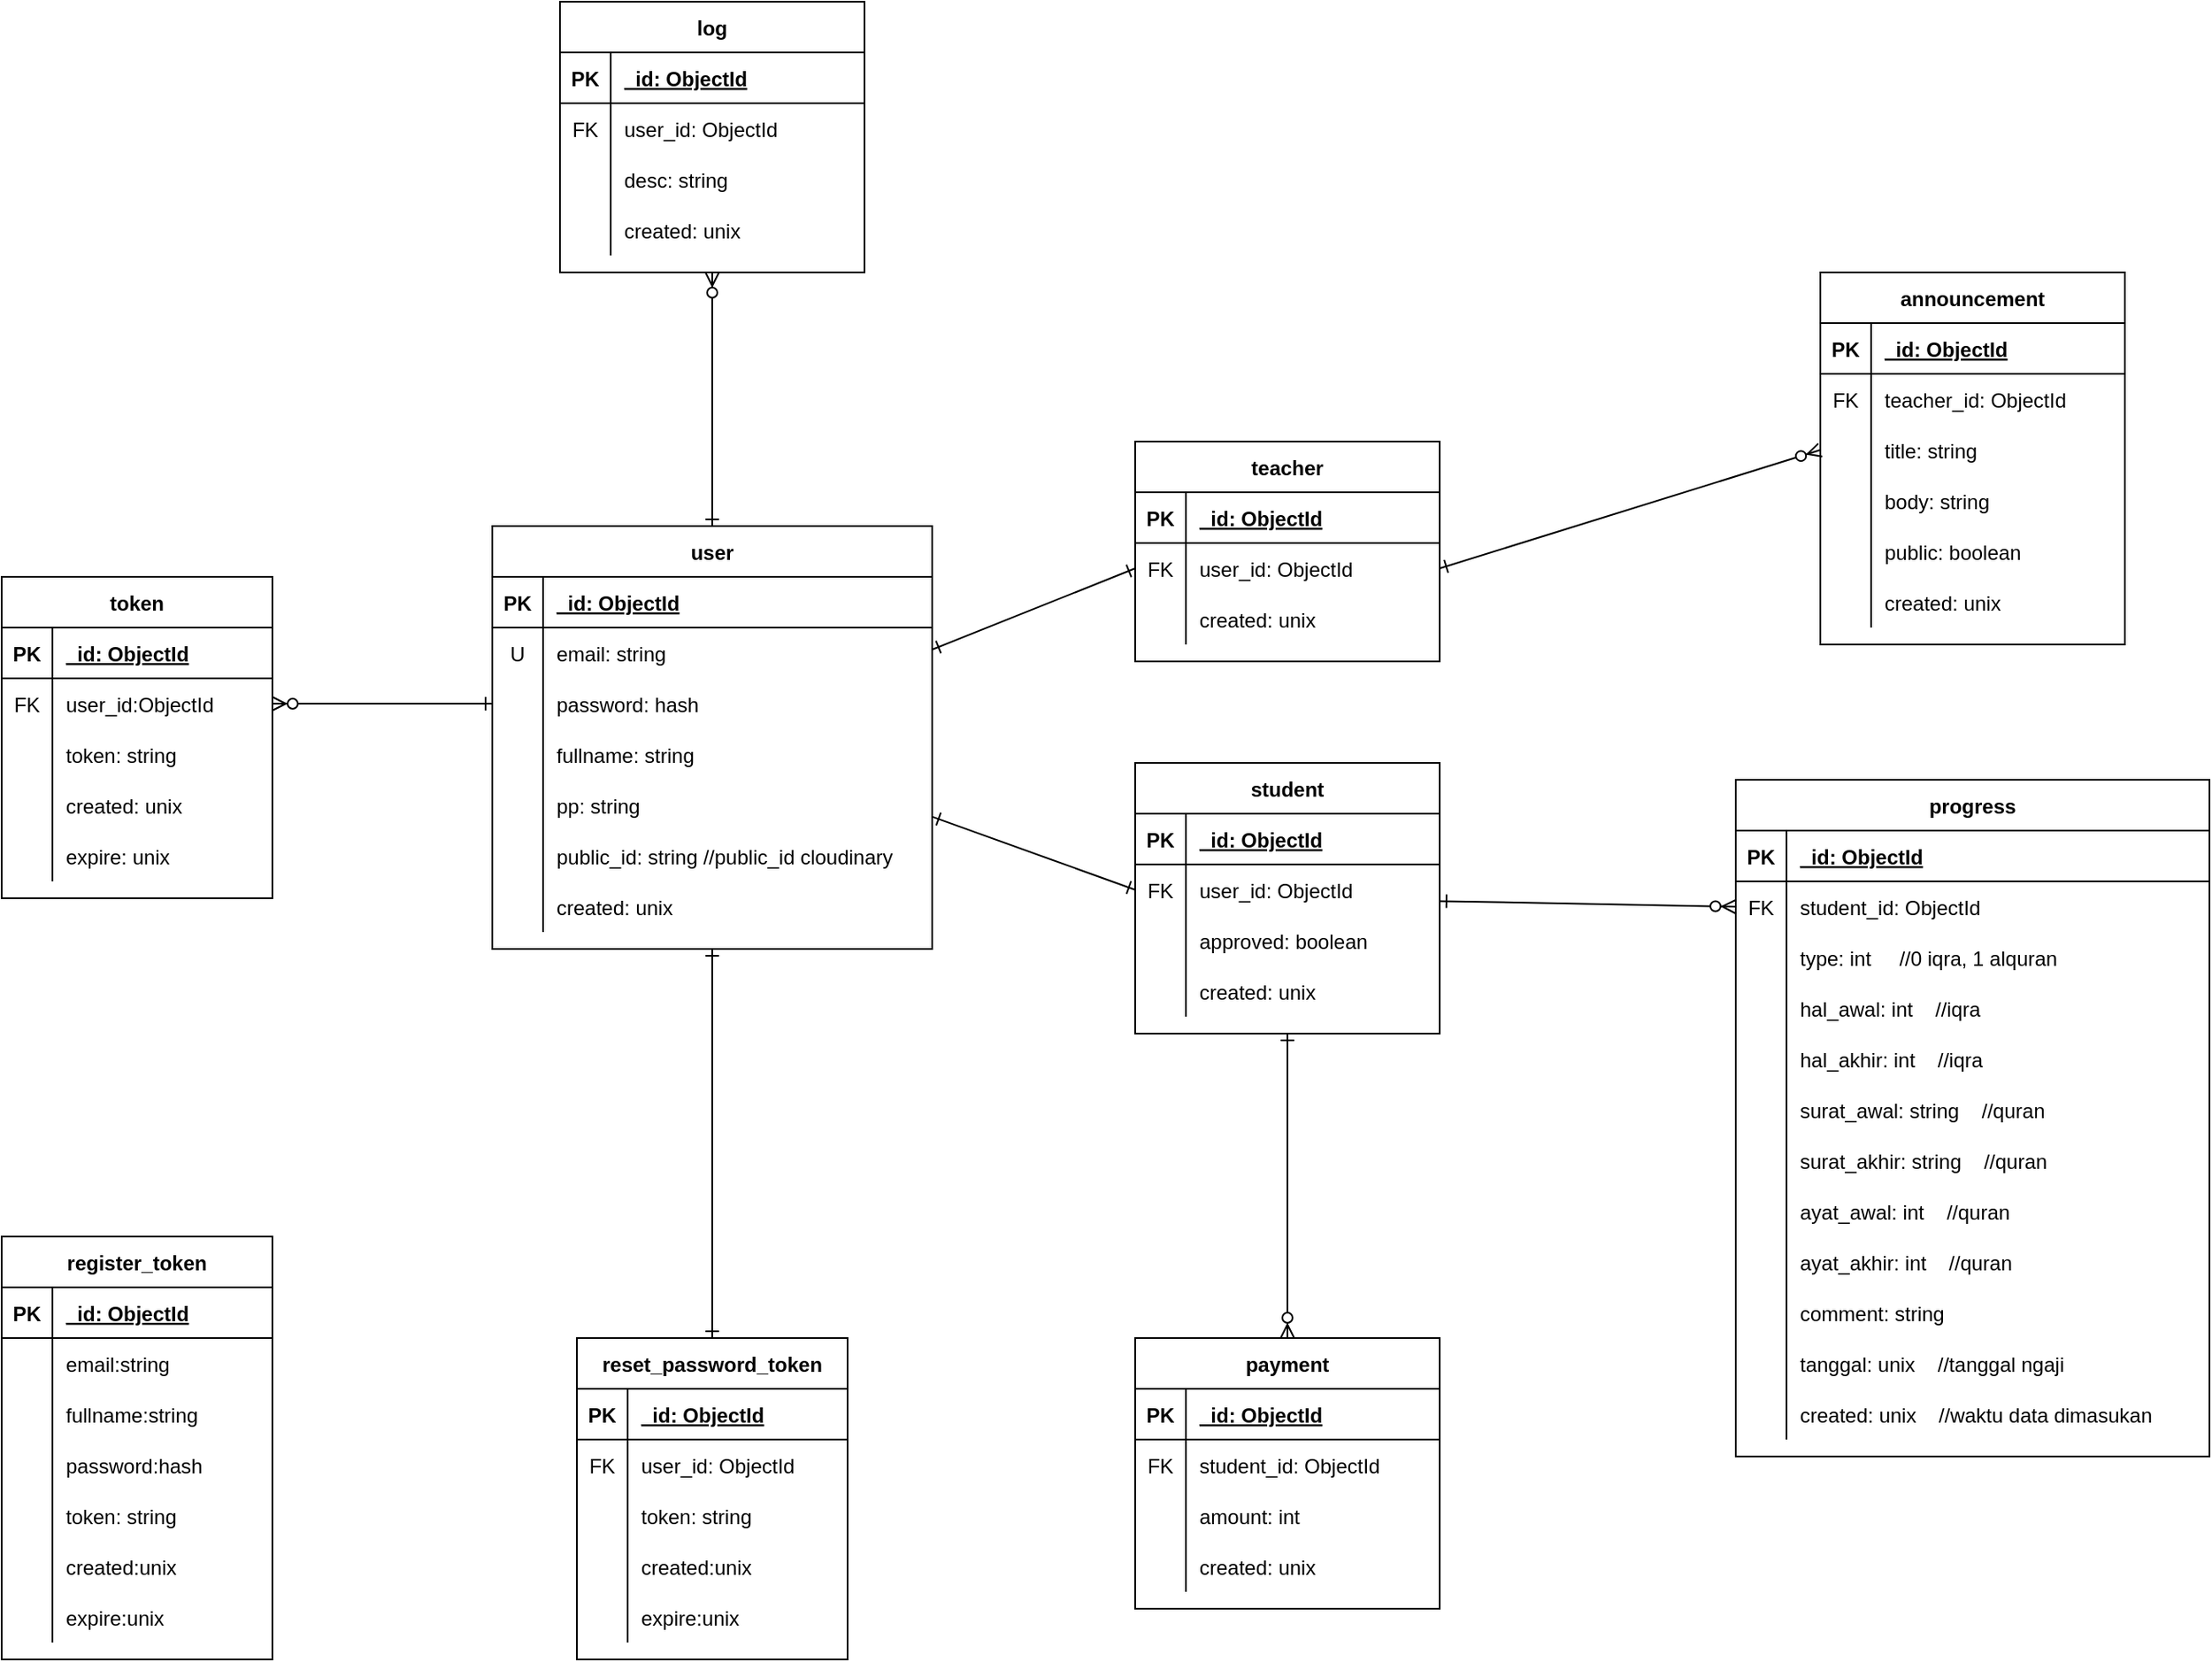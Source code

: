 <mxfile version="13.10.2" type="device"><diagram id="DV24gsyPPOaCLIw5aVf-" name="Page-1"><mxGraphModel dx="1864" dy="1642" grid="1" gridSize="10" guides="1" tooltips="1" connect="1" arrows="1" fold="1" page="1" pageScale="1" pageWidth="850" pageHeight="1100" math="0" shadow="0"><root><mxCell id="0"/><mxCell id="1" parent="0"/><mxCell id="O40sSl9qbwAh7Abz9LdF-49" style="rounded=0;orthogonalLoop=1;jettySize=auto;html=1;entryX=0;entryY=0.5;entryDx=0;entryDy=0;startArrow=ERone;startFill=0;endArrow=ERone;endFill=0;" parent="1" source="O40sSl9qbwAh7Abz9LdF-1" target="O40sSl9qbwAh7Abz9LdF-24" edge="1"><mxGeometry relative="1" as="geometry"/></mxCell><mxCell id="O40sSl9qbwAh7Abz9LdF-50" style="rounded=0;orthogonalLoop=1;jettySize=auto;html=1;startArrow=ERone;startFill=0;endArrow=ERone;endFill=0;entryX=0;entryY=0.5;entryDx=0;entryDy=0;" parent="1" source="O40sSl9qbwAh7Abz9LdF-1" target="O40sSl9qbwAh7Abz9LdF-43" edge="1"><mxGeometry relative="1" as="geometry"/></mxCell><mxCell id="GJKSrqDAErIwjUt9ilEt-20" style="edgeStyle=orthogonalEdgeStyle;rounded=0;orthogonalLoop=1;jettySize=auto;html=1;entryX=0.5;entryY=1;entryDx=0;entryDy=0;startArrow=ERone;startFill=0;endArrow=ERzeroToMany;endFill=1;" edge="1" parent="1" source="O40sSl9qbwAh7Abz9LdF-1" target="GJKSrqDAErIwjUt9ilEt-1"><mxGeometry relative="1" as="geometry"/></mxCell><mxCell id="GJKSrqDAErIwjUt9ilEt-57" style="edgeStyle=orthogonalEdgeStyle;rounded=0;orthogonalLoop=1;jettySize=auto;html=1;entryX=1;entryY=0.5;entryDx=0;entryDy=0;startArrow=ERone;startFill=0;endArrow=ERzeroToMany;endFill=1;exitX=0;exitY=0.5;exitDx=0;exitDy=0;" edge="1" parent="1" source="O40sSl9qbwAh7Abz9LdF-8" target="GJKSrqDAErIwjUt9ilEt-25"><mxGeometry relative="1" as="geometry"/></mxCell><mxCell id="GJKSrqDAErIwjUt9ilEt-86" style="edgeStyle=orthogonalEdgeStyle;rounded=0;orthogonalLoop=1;jettySize=auto;html=1;entryX=0.5;entryY=0;entryDx=0;entryDy=0;startArrow=ERone;startFill=0;endArrow=ERone;endFill=0;" edge="1" parent="1" source="O40sSl9qbwAh7Abz9LdF-1" target="GJKSrqDAErIwjUt9ilEt-67"><mxGeometry relative="1" as="geometry"/></mxCell><mxCell id="O40sSl9qbwAh7Abz9LdF-1" value="user" style="shape=table;startSize=30;container=1;collapsible=1;childLayout=tableLayout;fixedRows=1;rowLines=0;fontStyle=1;align=center;resizeLast=1;" parent="1" vertex="1"><mxGeometry x="260" y="200" width="260" height="250" as="geometry"/></mxCell><mxCell id="O40sSl9qbwAh7Abz9LdF-2" value="" style="shape=partialRectangle;collapsible=0;dropTarget=0;pointerEvents=0;fillColor=none;top=0;left=0;bottom=1;right=0;points=[[0,0.5],[1,0.5]];portConstraint=eastwest;" parent="O40sSl9qbwAh7Abz9LdF-1" vertex="1"><mxGeometry y="30" width="260" height="30" as="geometry"/></mxCell><mxCell id="O40sSl9qbwAh7Abz9LdF-3" value="PK" style="shape=partialRectangle;connectable=0;fillColor=none;top=0;left=0;bottom=0;right=0;fontStyle=1;overflow=hidden;" parent="O40sSl9qbwAh7Abz9LdF-2" vertex="1"><mxGeometry width="30" height="30" as="geometry"/></mxCell><mxCell id="O40sSl9qbwAh7Abz9LdF-4" value="_id: ObjectId" style="shape=partialRectangle;connectable=0;fillColor=none;top=0;left=0;bottom=0;right=0;align=left;spacingLeft=6;fontStyle=5;overflow=hidden;" parent="O40sSl9qbwAh7Abz9LdF-2" vertex="1"><mxGeometry x="30" width="230" height="30" as="geometry"/></mxCell><mxCell id="O40sSl9qbwAh7Abz9LdF-5" value="" style="shape=partialRectangle;collapsible=0;dropTarget=0;pointerEvents=0;fillColor=none;top=0;left=0;bottom=0;right=0;points=[[0,0.5],[1,0.5]];portConstraint=eastwest;" parent="O40sSl9qbwAh7Abz9LdF-1" vertex="1"><mxGeometry y="60" width="260" height="30" as="geometry"/></mxCell><mxCell id="O40sSl9qbwAh7Abz9LdF-6" value="U" style="shape=partialRectangle;connectable=0;fillColor=none;top=0;left=0;bottom=0;right=0;editable=1;overflow=hidden;" parent="O40sSl9qbwAh7Abz9LdF-5" vertex="1"><mxGeometry width="30" height="30" as="geometry"/></mxCell><mxCell id="O40sSl9qbwAh7Abz9LdF-7" value="email: string" style="shape=partialRectangle;connectable=0;fillColor=none;top=0;left=0;bottom=0;right=0;align=left;spacingLeft=6;overflow=hidden;" parent="O40sSl9qbwAh7Abz9LdF-5" vertex="1"><mxGeometry x="30" width="230" height="30" as="geometry"/></mxCell><mxCell id="O40sSl9qbwAh7Abz9LdF-8" value="" style="shape=partialRectangle;collapsible=0;dropTarget=0;pointerEvents=0;fillColor=none;top=0;left=0;bottom=0;right=0;points=[[0,0.5],[1,0.5]];portConstraint=eastwest;" parent="O40sSl9qbwAh7Abz9LdF-1" vertex="1"><mxGeometry y="90" width="260" height="30" as="geometry"/></mxCell><mxCell id="O40sSl9qbwAh7Abz9LdF-9" value="" style="shape=partialRectangle;connectable=0;fillColor=none;top=0;left=0;bottom=0;right=0;editable=1;overflow=hidden;" parent="O40sSl9qbwAh7Abz9LdF-8" vertex="1"><mxGeometry width="30" height="30" as="geometry"/></mxCell><mxCell id="O40sSl9qbwAh7Abz9LdF-10" value="password: hash" style="shape=partialRectangle;connectable=0;fillColor=none;top=0;left=0;bottom=0;right=0;align=left;spacingLeft=6;overflow=hidden;" parent="O40sSl9qbwAh7Abz9LdF-8" vertex="1"><mxGeometry x="30" width="230" height="30" as="geometry"/></mxCell><mxCell id="O40sSl9qbwAh7Abz9LdF-11" value="" style="shape=partialRectangle;collapsible=0;dropTarget=0;pointerEvents=0;fillColor=none;top=0;left=0;bottom=0;right=0;points=[[0,0.5],[1,0.5]];portConstraint=eastwest;" parent="O40sSl9qbwAh7Abz9LdF-1" vertex="1"><mxGeometry y="120" width="260" height="30" as="geometry"/></mxCell><mxCell id="O40sSl9qbwAh7Abz9LdF-12" value="" style="shape=partialRectangle;connectable=0;fillColor=none;top=0;left=0;bottom=0;right=0;editable=1;overflow=hidden;" parent="O40sSl9qbwAh7Abz9LdF-11" vertex="1"><mxGeometry width="30" height="30" as="geometry"/></mxCell><mxCell id="O40sSl9qbwAh7Abz9LdF-13" value="fullname: string" style="shape=partialRectangle;connectable=0;fillColor=none;top=0;left=0;bottom=0;right=0;align=left;spacingLeft=6;overflow=hidden;" parent="O40sSl9qbwAh7Abz9LdF-11" vertex="1"><mxGeometry x="30" width="230" height="30" as="geometry"/></mxCell><mxCell id="O40sSl9qbwAh7Abz9LdF-14" value="" style="shape=partialRectangle;collapsible=0;dropTarget=0;pointerEvents=0;fillColor=none;top=0;left=0;bottom=0;right=0;points=[[0,0.5],[1,0.5]];portConstraint=eastwest;" parent="O40sSl9qbwAh7Abz9LdF-1" vertex="1"><mxGeometry y="150" width="260" height="30" as="geometry"/></mxCell><mxCell id="O40sSl9qbwAh7Abz9LdF-15" value="" style="shape=partialRectangle;connectable=0;fillColor=none;top=0;left=0;bottom=0;right=0;editable=1;overflow=hidden;" parent="O40sSl9qbwAh7Abz9LdF-14" vertex="1"><mxGeometry width="30" height="30" as="geometry"/></mxCell><mxCell id="O40sSl9qbwAh7Abz9LdF-16" value="pp: string" style="shape=partialRectangle;connectable=0;fillColor=none;top=0;left=0;bottom=0;right=0;align=left;spacingLeft=6;overflow=hidden;" parent="O40sSl9qbwAh7Abz9LdF-14" vertex="1"><mxGeometry x="30" width="230" height="30" as="geometry"/></mxCell><mxCell id="O40sSl9qbwAh7Abz9LdF-36" value="" style="shape=partialRectangle;collapsible=0;dropTarget=0;pointerEvents=0;fillColor=none;top=0;left=0;bottom=0;right=0;points=[[0,0.5],[1,0.5]];portConstraint=eastwest;" parent="O40sSl9qbwAh7Abz9LdF-1" vertex="1"><mxGeometry y="180" width="260" height="30" as="geometry"/></mxCell><mxCell id="O40sSl9qbwAh7Abz9LdF-37" value="" style="shape=partialRectangle;connectable=0;fillColor=none;top=0;left=0;bottom=0;right=0;editable=1;overflow=hidden;" parent="O40sSl9qbwAh7Abz9LdF-36" vertex="1"><mxGeometry width="30" height="30" as="geometry"/></mxCell><mxCell id="O40sSl9qbwAh7Abz9LdF-38" value="public_id: string //public_id cloudinary" style="shape=partialRectangle;connectable=0;fillColor=none;top=0;left=0;bottom=0;right=0;align=left;spacingLeft=6;overflow=hidden;" parent="O40sSl9qbwAh7Abz9LdF-36" vertex="1"><mxGeometry x="30" width="230" height="30" as="geometry"/></mxCell><mxCell id="_hJxSpxic40uHTcfQp2I-1" value="" style="shape=partialRectangle;collapsible=0;dropTarget=0;pointerEvents=0;fillColor=none;top=0;left=0;bottom=0;right=0;points=[[0,0.5],[1,0.5]];portConstraint=eastwest;" parent="O40sSl9qbwAh7Abz9LdF-1" vertex="1"><mxGeometry y="210" width="260" height="30" as="geometry"/></mxCell><mxCell id="_hJxSpxic40uHTcfQp2I-2" value="" style="shape=partialRectangle;connectable=0;fillColor=none;top=0;left=0;bottom=0;right=0;editable=1;overflow=hidden;" parent="_hJxSpxic40uHTcfQp2I-1" vertex="1"><mxGeometry width="30" height="30" as="geometry"/></mxCell><mxCell id="_hJxSpxic40uHTcfQp2I-3" value="created: unix" style="shape=partialRectangle;connectable=0;fillColor=none;top=0;left=0;bottom=0;right=0;align=left;spacingLeft=6;overflow=hidden;" parent="_hJxSpxic40uHTcfQp2I-1" vertex="1"><mxGeometry x="30" width="230" height="30" as="geometry"/></mxCell><mxCell id="O40sSl9qbwAh7Abz9LdF-70" style="rounded=0;orthogonalLoop=1;jettySize=auto;html=1;entryX=0;entryY=0.5;entryDx=0;entryDy=0;startArrow=ERone;startFill=0;endArrow=ERzeroToMany;endFill=1;exitX=1;exitY=0.5;exitDx=0;exitDy=0;" parent="1" source="O40sSl9qbwAh7Abz9LdF-24" target="O40sSl9qbwAh7Abz9LdF-58" edge="1"><mxGeometry relative="1" as="geometry"/></mxCell><mxCell id="O40sSl9qbwAh7Abz9LdF-20" value="teacher" style="shape=table;startSize=30;container=1;collapsible=1;childLayout=tableLayout;fixedRows=1;rowLines=0;fontStyle=1;align=center;resizeLast=1;" parent="1" vertex="1"><mxGeometry x="640" y="150" width="180" height="130" as="geometry"/></mxCell><mxCell id="O40sSl9qbwAh7Abz9LdF-21" value="" style="shape=partialRectangle;collapsible=0;dropTarget=0;pointerEvents=0;fillColor=none;top=0;left=0;bottom=1;right=0;points=[[0,0.5],[1,0.5]];portConstraint=eastwest;" parent="O40sSl9qbwAh7Abz9LdF-20" vertex="1"><mxGeometry y="30" width="180" height="30" as="geometry"/></mxCell><mxCell id="O40sSl9qbwAh7Abz9LdF-22" value="PK" style="shape=partialRectangle;connectable=0;fillColor=none;top=0;left=0;bottom=0;right=0;fontStyle=1;overflow=hidden;" parent="O40sSl9qbwAh7Abz9LdF-21" vertex="1"><mxGeometry width="30" height="30" as="geometry"/></mxCell><mxCell id="O40sSl9qbwAh7Abz9LdF-23" value="_id: ObjectId" style="shape=partialRectangle;connectable=0;fillColor=none;top=0;left=0;bottom=0;right=0;align=left;spacingLeft=6;fontStyle=5;overflow=hidden;" parent="O40sSl9qbwAh7Abz9LdF-21" vertex="1"><mxGeometry x="30" width="150" height="30" as="geometry"/></mxCell><mxCell id="O40sSl9qbwAh7Abz9LdF-24" value="" style="shape=partialRectangle;collapsible=0;dropTarget=0;pointerEvents=0;fillColor=none;top=0;left=0;bottom=0;right=0;points=[[0,0.5],[1,0.5]];portConstraint=eastwest;" parent="O40sSl9qbwAh7Abz9LdF-20" vertex="1"><mxGeometry y="60" width="180" height="30" as="geometry"/></mxCell><mxCell id="O40sSl9qbwAh7Abz9LdF-25" value="FK" style="shape=partialRectangle;connectable=0;fillColor=none;top=0;left=0;bottom=0;right=0;editable=1;overflow=hidden;" parent="O40sSl9qbwAh7Abz9LdF-24" vertex="1"><mxGeometry width="30" height="30" as="geometry"/></mxCell><mxCell id="O40sSl9qbwAh7Abz9LdF-26" value="user_id: ObjectId" style="shape=partialRectangle;connectable=0;fillColor=none;top=0;left=0;bottom=0;right=0;align=left;spacingLeft=6;overflow=hidden;" parent="O40sSl9qbwAh7Abz9LdF-24" vertex="1"><mxGeometry x="30" width="150" height="30" as="geometry"/></mxCell><mxCell id="O40sSl9qbwAh7Abz9LdF-33" value="" style="shape=partialRectangle;collapsible=0;dropTarget=0;pointerEvents=0;fillColor=none;top=0;left=0;bottom=0;right=0;points=[[0,0.5],[1,0.5]];portConstraint=eastwest;" parent="O40sSl9qbwAh7Abz9LdF-20" vertex="1"><mxGeometry y="90" width="180" height="30" as="geometry"/></mxCell><mxCell id="O40sSl9qbwAh7Abz9LdF-34" value="" style="shape=partialRectangle;connectable=0;fillColor=none;top=0;left=0;bottom=0;right=0;editable=1;overflow=hidden;" parent="O40sSl9qbwAh7Abz9LdF-33" vertex="1"><mxGeometry width="30" height="30" as="geometry"/></mxCell><mxCell id="O40sSl9qbwAh7Abz9LdF-35" value="created: unix" style="shape=partialRectangle;connectable=0;fillColor=none;top=0;left=0;bottom=0;right=0;align=left;spacingLeft=6;overflow=hidden;" parent="O40sSl9qbwAh7Abz9LdF-33" vertex="1"><mxGeometry x="30" width="150" height="30" as="geometry"/></mxCell><mxCell id="O40sSl9qbwAh7Abz9LdF-158" style="rounded=0;orthogonalLoop=1;jettySize=auto;html=1;entryX=0;entryY=0.5;entryDx=0;entryDy=0;startArrow=ERone;startFill=0;endArrow=ERzeroToMany;endFill=1;" parent="1" source="O40sSl9qbwAh7Abz9LdF-39" target="O40sSl9qbwAh7Abz9LdF-143" edge="1"><mxGeometry relative="1" as="geometry"/></mxCell><mxCell id="O40sSl9qbwAh7Abz9LdF-39" value="student" style="shape=table;startSize=30;container=1;collapsible=1;childLayout=tableLayout;fixedRows=1;rowLines=0;fontStyle=1;align=center;resizeLast=1;" parent="1" vertex="1"><mxGeometry x="640" y="340" width="180" height="160" as="geometry"/></mxCell><mxCell id="O40sSl9qbwAh7Abz9LdF-40" value="" style="shape=partialRectangle;collapsible=0;dropTarget=0;pointerEvents=0;fillColor=none;top=0;left=0;bottom=1;right=0;points=[[0,0.5],[1,0.5]];portConstraint=eastwest;" parent="O40sSl9qbwAh7Abz9LdF-39" vertex="1"><mxGeometry y="30" width="180" height="30" as="geometry"/></mxCell><mxCell id="O40sSl9qbwAh7Abz9LdF-41" value="PK" style="shape=partialRectangle;connectable=0;fillColor=none;top=0;left=0;bottom=0;right=0;fontStyle=1;overflow=hidden;" parent="O40sSl9qbwAh7Abz9LdF-40" vertex="1"><mxGeometry width="30" height="30" as="geometry"/></mxCell><mxCell id="O40sSl9qbwAh7Abz9LdF-42" value="_id: ObjectId" style="shape=partialRectangle;connectable=0;fillColor=none;top=0;left=0;bottom=0;right=0;align=left;spacingLeft=6;fontStyle=5;overflow=hidden;" parent="O40sSl9qbwAh7Abz9LdF-40" vertex="1"><mxGeometry x="30" width="150" height="30" as="geometry"/></mxCell><mxCell id="O40sSl9qbwAh7Abz9LdF-43" value="" style="shape=partialRectangle;collapsible=0;dropTarget=0;pointerEvents=0;fillColor=none;top=0;left=0;bottom=0;right=0;points=[[0,0.5],[1,0.5]];portConstraint=eastwest;" parent="O40sSl9qbwAh7Abz9LdF-39" vertex="1"><mxGeometry y="60" width="180" height="30" as="geometry"/></mxCell><mxCell id="O40sSl9qbwAh7Abz9LdF-44" value="FK" style="shape=partialRectangle;connectable=0;fillColor=none;top=0;left=0;bottom=0;right=0;editable=1;overflow=hidden;" parent="O40sSl9qbwAh7Abz9LdF-43" vertex="1"><mxGeometry width="30" height="30" as="geometry"/></mxCell><mxCell id="O40sSl9qbwAh7Abz9LdF-45" value="user_id: ObjectId" style="shape=partialRectangle;connectable=0;fillColor=none;top=0;left=0;bottom=0;right=0;align=left;spacingLeft=6;overflow=hidden;" parent="O40sSl9qbwAh7Abz9LdF-43" vertex="1"><mxGeometry x="30" width="150" height="30" as="geometry"/></mxCell><mxCell id="O40sSl9qbwAh7Abz9LdF-46" value="" style="shape=partialRectangle;collapsible=0;dropTarget=0;pointerEvents=0;fillColor=none;top=0;left=0;bottom=0;right=0;points=[[0,0.5],[1,0.5]];portConstraint=eastwest;" parent="O40sSl9qbwAh7Abz9LdF-39" vertex="1"><mxGeometry y="90" width="180" height="30" as="geometry"/></mxCell><mxCell id="O40sSl9qbwAh7Abz9LdF-47" value="" style="shape=partialRectangle;connectable=0;fillColor=none;top=0;left=0;bottom=0;right=0;editable=1;overflow=hidden;" parent="O40sSl9qbwAh7Abz9LdF-46" vertex="1"><mxGeometry width="30" height="30" as="geometry"/></mxCell><mxCell id="O40sSl9qbwAh7Abz9LdF-48" value="approved: boolean" style="shape=partialRectangle;connectable=0;fillColor=none;top=0;left=0;bottom=0;right=0;align=left;spacingLeft=6;overflow=hidden;" parent="O40sSl9qbwAh7Abz9LdF-46" vertex="1"><mxGeometry x="30" width="150" height="30" as="geometry"/></mxCell><mxCell id="O40sSl9qbwAh7Abz9LdF-87" value="" style="shape=partialRectangle;collapsible=0;dropTarget=0;pointerEvents=0;fillColor=none;top=0;left=0;bottom=0;right=0;points=[[0,0.5],[1,0.5]];portConstraint=eastwest;" parent="O40sSl9qbwAh7Abz9LdF-39" vertex="1"><mxGeometry y="120" width="180" height="30" as="geometry"/></mxCell><mxCell id="O40sSl9qbwAh7Abz9LdF-88" value="" style="shape=partialRectangle;connectable=0;fillColor=none;top=0;left=0;bottom=0;right=0;editable=1;overflow=hidden;" parent="O40sSl9qbwAh7Abz9LdF-87" vertex="1"><mxGeometry width="30" height="30" as="geometry"/></mxCell><mxCell id="O40sSl9qbwAh7Abz9LdF-89" value="created: unix" style="shape=partialRectangle;connectable=0;fillColor=none;top=0;left=0;bottom=0;right=0;align=left;spacingLeft=6;overflow=hidden;" parent="O40sSl9qbwAh7Abz9LdF-87" vertex="1"><mxGeometry x="30" width="150" height="30" as="geometry"/></mxCell><mxCell id="O40sSl9qbwAh7Abz9LdF-51" value="announcement" style="shape=table;startSize=30;container=1;collapsible=1;childLayout=tableLayout;fixedRows=1;rowLines=0;fontStyle=1;align=center;resizeLast=1;" parent="1" vertex="1"><mxGeometry x="1045" y="50" width="180" height="220" as="geometry"/></mxCell><mxCell id="O40sSl9qbwAh7Abz9LdF-52" value="" style="shape=partialRectangle;collapsible=0;dropTarget=0;pointerEvents=0;fillColor=none;top=0;left=0;bottom=1;right=0;points=[[0,0.5],[1,0.5]];portConstraint=eastwest;" parent="O40sSl9qbwAh7Abz9LdF-51" vertex="1"><mxGeometry y="30" width="180" height="30" as="geometry"/></mxCell><mxCell id="O40sSl9qbwAh7Abz9LdF-53" value="PK" style="shape=partialRectangle;connectable=0;fillColor=none;top=0;left=0;bottom=0;right=0;fontStyle=1;overflow=hidden;" parent="O40sSl9qbwAh7Abz9LdF-52" vertex="1"><mxGeometry width="30" height="30" as="geometry"/></mxCell><mxCell id="O40sSl9qbwAh7Abz9LdF-54" value="_id: ObjectId" style="shape=partialRectangle;connectable=0;fillColor=none;top=0;left=0;bottom=0;right=0;align=left;spacingLeft=6;fontStyle=5;overflow=hidden;" parent="O40sSl9qbwAh7Abz9LdF-52" vertex="1"><mxGeometry x="30" width="150" height="30" as="geometry"/></mxCell><mxCell id="O40sSl9qbwAh7Abz9LdF-55" value="" style="shape=partialRectangle;collapsible=0;dropTarget=0;pointerEvents=0;fillColor=none;top=0;left=0;bottom=0;right=0;points=[[0,0.5],[1,0.5]];portConstraint=eastwest;" parent="O40sSl9qbwAh7Abz9LdF-51" vertex="1"><mxGeometry y="60" width="180" height="30" as="geometry"/></mxCell><mxCell id="O40sSl9qbwAh7Abz9LdF-56" value="FK" style="shape=partialRectangle;connectable=0;fillColor=none;top=0;left=0;bottom=0;right=0;editable=1;overflow=hidden;" parent="O40sSl9qbwAh7Abz9LdF-55" vertex="1"><mxGeometry width="30" height="30" as="geometry"/></mxCell><mxCell id="O40sSl9qbwAh7Abz9LdF-57" value="teacher_id: ObjectId" style="shape=partialRectangle;connectable=0;fillColor=none;top=0;left=0;bottom=0;right=0;align=left;spacingLeft=6;overflow=hidden;" parent="O40sSl9qbwAh7Abz9LdF-55" vertex="1"><mxGeometry x="30" width="150" height="30" as="geometry"/></mxCell><mxCell id="O40sSl9qbwAh7Abz9LdF-58" value="" style="shape=partialRectangle;collapsible=0;dropTarget=0;pointerEvents=0;fillColor=none;top=0;left=0;bottom=0;right=0;points=[[0,0.5],[1,0.5]];portConstraint=eastwest;" parent="O40sSl9qbwAh7Abz9LdF-51" vertex="1"><mxGeometry y="90" width="180" height="30" as="geometry"/></mxCell><mxCell id="O40sSl9qbwAh7Abz9LdF-59" value="" style="shape=partialRectangle;connectable=0;fillColor=none;top=0;left=0;bottom=0;right=0;editable=1;overflow=hidden;" parent="O40sSl9qbwAh7Abz9LdF-58" vertex="1"><mxGeometry width="30" height="30" as="geometry"/></mxCell><mxCell id="O40sSl9qbwAh7Abz9LdF-60" value="title: string" style="shape=partialRectangle;connectable=0;fillColor=none;top=0;left=0;bottom=0;right=0;align=left;spacingLeft=6;overflow=hidden;" parent="O40sSl9qbwAh7Abz9LdF-58" vertex="1"><mxGeometry x="30" width="150" height="30" as="geometry"/></mxCell><mxCell id="O40sSl9qbwAh7Abz9LdF-61" value="" style="shape=partialRectangle;collapsible=0;dropTarget=0;pointerEvents=0;fillColor=none;top=0;left=0;bottom=0;right=0;points=[[0,0.5],[1,0.5]];portConstraint=eastwest;" parent="O40sSl9qbwAh7Abz9LdF-51" vertex="1"><mxGeometry y="120" width="180" height="30" as="geometry"/></mxCell><mxCell id="O40sSl9qbwAh7Abz9LdF-62" value="" style="shape=partialRectangle;connectable=0;fillColor=none;top=0;left=0;bottom=0;right=0;editable=1;overflow=hidden;" parent="O40sSl9qbwAh7Abz9LdF-61" vertex="1"><mxGeometry width="30" height="30" as="geometry"/></mxCell><mxCell id="O40sSl9qbwAh7Abz9LdF-63" value="body: string" style="shape=partialRectangle;connectable=0;fillColor=none;top=0;left=0;bottom=0;right=0;align=left;spacingLeft=6;overflow=hidden;" parent="O40sSl9qbwAh7Abz9LdF-61" vertex="1"><mxGeometry x="30" width="150" height="30" as="geometry"/></mxCell><mxCell id="O40sSl9qbwAh7Abz9LdF-67" value="" style="shape=partialRectangle;collapsible=0;dropTarget=0;pointerEvents=0;fillColor=none;top=0;left=0;bottom=0;right=0;points=[[0,0.5],[1,0.5]];portConstraint=eastwest;" parent="O40sSl9qbwAh7Abz9LdF-51" vertex="1"><mxGeometry y="150" width="180" height="30" as="geometry"/></mxCell><mxCell id="O40sSl9qbwAh7Abz9LdF-68" value="" style="shape=partialRectangle;connectable=0;fillColor=none;top=0;left=0;bottom=0;right=0;editable=1;overflow=hidden;" parent="O40sSl9qbwAh7Abz9LdF-67" vertex="1"><mxGeometry width="30" height="30" as="geometry"/></mxCell><mxCell id="O40sSl9qbwAh7Abz9LdF-69" value="public: boolean" style="shape=partialRectangle;connectable=0;fillColor=none;top=0;left=0;bottom=0;right=0;align=left;spacingLeft=6;overflow=hidden;" parent="O40sSl9qbwAh7Abz9LdF-67" vertex="1"><mxGeometry x="30" width="150" height="30" as="geometry"/></mxCell><mxCell id="O40sSl9qbwAh7Abz9LdF-94" value="" style="shape=partialRectangle;collapsible=0;dropTarget=0;pointerEvents=0;fillColor=none;top=0;left=0;bottom=0;right=0;points=[[0,0.5],[1,0.5]];portConstraint=eastwest;" parent="O40sSl9qbwAh7Abz9LdF-51" vertex="1"><mxGeometry y="180" width="180" height="30" as="geometry"/></mxCell><mxCell id="O40sSl9qbwAh7Abz9LdF-95" value="" style="shape=partialRectangle;connectable=0;fillColor=none;top=0;left=0;bottom=0;right=0;editable=1;overflow=hidden;" parent="O40sSl9qbwAh7Abz9LdF-94" vertex="1"><mxGeometry width="30" height="30" as="geometry"/></mxCell><mxCell id="O40sSl9qbwAh7Abz9LdF-96" value="created: unix" style="shape=partialRectangle;connectable=0;fillColor=none;top=0;left=0;bottom=0;right=0;align=left;spacingLeft=6;overflow=hidden;" parent="O40sSl9qbwAh7Abz9LdF-94" vertex="1"><mxGeometry x="30" width="150" height="30" as="geometry"/></mxCell><mxCell id="O40sSl9qbwAh7Abz9LdF-139" value="progress" style="shape=table;startSize=30;container=1;collapsible=1;childLayout=tableLayout;fixedRows=1;rowLines=0;fontStyle=1;align=center;resizeLast=1;" parent="1" vertex="1"><mxGeometry x="995" y="350" width="280" height="400" as="geometry"/></mxCell><mxCell id="O40sSl9qbwAh7Abz9LdF-140" value="" style="shape=partialRectangle;collapsible=0;dropTarget=0;pointerEvents=0;fillColor=none;top=0;left=0;bottom=1;right=0;points=[[0,0.5],[1,0.5]];portConstraint=eastwest;" parent="O40sSl9qbwAh7Abz9LdF-139" vertex="1"><mxGeometry y="30" width="280" height="30" as="geometry"/></mxCell><mxCell id="O40sSl9qbwAh7Abz9LdF-141" value="PK" style="shape=partialRectangle;connectable=0;fillColor=none;top=0;left=0;bottom=0;right=0;fontStyle=1;overflow=hidden;" parent="O40sSl9qbwAh7Abz9LdF-140" vertex="1"><mxGeometry width="30" height="30" as="geometry"/></mxCell><mxCell id="O40sSl9qbwAh7Abz9LdF-142" value="_id: ObjectId" style="shape=partialRectangle;connectable=0;fillColor=none;top=0;left=0;bottom=0;right=0;align=left;spacingLeft=6;fontStyle=5;overflow=hidden;" parent="O40sSl9qbwAh7Abz9LdF-140" vertex="1"><mxGeometry x="30" width="250" height="30" as="geometry"/></mxCell><mxCell id="O40sSl9qbwAh7Abz9LdF-143" value="" style="shape=partialRectangle;collapsible=0;dropTarget=0;pointerEvents=0;fillColor=none;top=0;left=0;bottom=0;right=0;points=[[0,0.5],[1,0.5]];portConstraint=eastwest;" parent="O40sSl9qbwAh7Abz9LdF-139" vertex="1"><mxGeometry y="60" width="280" height="30" as="geometry"/></mxCell><mxCell id="O40sSl9qbwAh7Abz9LdF-144" value="FK" style="shape=partialRectangle;connectable=0;fillColor=none;top=0;left=0;bottom=0;right=0;editable=1;overflow=hidden;" parent="O40sSl9qbwAh7Abz9LdF-143" vertex="1"><mxGeometry width="30" height="30" as="geometry"/></mxCell><mxCell id="O40sSl9qbwAh7Abz9LdF-145" value="student_id: ObjectId" style="shape=partialRectangle;connectable=0;fillColor=none;top=0;left=0;bottom=0;right=0;align=left;spacingLeft=6;overflow=hidden;" parent="O40sSl9qbwAh7Abz9LdF-143" vertex="1"><mxGeometry x="30" width="250" height="30" as="geometry"/></mxCell><mxCell id="O40sSl9qbwAh7Abz9LdF-146" value="" style="shape=partialRectangle;collapsible=0;dropTarget=0;pointerEvents=0;fillColor=none;top=0;left=0;bottom=0;right=0;points=[[0,0.5],[1,0.5]];portConstraint=eastwest;" parent="O40sSl9qbwAh7Abz9LdF-139" vertex="1"><mxGeometry y="90" width="280" height="30" as="geometry"/></mxCell><mxCell id="O40sSl9qbwAh7Abz9LdF-147" value="" style="shape=partialRectangle;connectable=0;fillColor=none;top=0;left=0;bottom=0;right=0;editable=1;overflow=hidden;" parent="O40sSl9qbwAh7Abz9LdF-146" vertex="1"><mxGeometry width="30" height="30" as="geometry"/></mxCell><mxCell id="O40sSl9qbwAh7Abz9LdF-148" value="type: int     //0 iqra, 1 alquran" style="shape=partialRectangle;connectable=0;fillColor=none;top=0;left=0;bottom=0;right=0;align=left;spacingLeft=6;overflow=hidden;" parent="O40sSl9qbwAh7Abz9LdF-146" vertex="1"><mxGeometry x="30" width="250" height="30" as="geometry"/></mxCell><mxCell id="O40sSl9qbwAh7Abz9LdF-149" value="" style="shape=partialRectangle;collapsible=0;dropTarget=0;pointerEvents=0;fillColor=none;top=0;left=0;bottom=0;right=0;points=[[0,0.5],[1,0.5]];portConstraint=eastwest;" parent="O40sSl9qbwAh7Abz9LdF-139" vertex="1"><mxGeometry y="120" width="280" height="30" as="geometry"/></mxCell><mxCell id="O40sSl9qbwAh7Abz9LdF-150" value="" style="shape=partialRectangle;connectable=0;fillColor=none;top=0;left=0;bottom=0;right=0;editable=1;overflow=hidden;" parent="O40sSl9qbwAh7Abz9LdF-149" vertex="1"><mxGeometry width="30" height="30" as="geometry"/></mxCell><mxCell id="O40sSl9qbwAh7Abz9LdF-151" value="hal_awal: int    //iqra" style="shape=partialRectangle;connectable=0;fillColor=none;top=0;left=0;bottom=0;right=0;align=left;spacingLeft=6;overflow=hidden;" parent="O40sSl9qbwAh7Abz9LdF-149" vertex="1"><mxGeometry x="30" width="250" height="30" as="geometry"/></mxCell><mxCell id="O40sSl9qbwAh7Abz9LdF-152" value="" style="shape=partialRectangle;collapsible=0;dropTarget=0;pointerEvents=0;fillColor=none;top=0;left=0;bottom=0;right=0;points=[[0,0.5],[1,0.5]];portConstraint=eastwest;" parent="O40sSl9qbwAh7Abz9LdF-139" vertex="1"><mxGeometry y="150" width="280" height="30" as="geometry"/></mxCell><mxCell id="O40sSl9qbwAh7Abz9LdF-153" value="" style="shape=partialRectangle;connectable=0;fillColor=none;top=0;left=0;bottom=0;right=0;editable=1;overflow=hidden;" parent="O40sSl9qbwAh7Abz9LdF-152" vertex="1"><mxGeometry width="30" height="30" as="geometry"/></mxCell><mxCell id="O40sSl9qbwAh7Abz9LdF-154" value="hal_akhir: int    //iqra" style="shape=partialRectangle;connectable=0;fillColor=none;top=0;left=0;bottom=0;right=0;align=left;spacingLeft=6;overflow=hidden;" parent="O40sSl9qbwAh7Abz9LdF-152" vertex="1"><mxGeometry x="30" width="250" height="30" as="geometry"/></mxCell><mxCell id="O40sSl9qbwAh7Abz9LdF-155" value="" style="shape=partialRectangle;collapsible=0;dropTarget=0;pointerEvents=0;fillColor=none;top=0;left=0;bottom=0;right=0;points=[[0,0.5],[1,0.5]];portConstraint=eastwest;" parent="O40sSl9qbwAh7Abz9LdF-139" vertex="1"><mxGeometry y="180" width="280" height="30" as="geometry"/></mxCell><mxCell id="O40sSl9qbwAh7Abz9LdF-156" value="" style="shape=partialRectangle;connectable=0;fillColor=none;top=0;left=0;bottom=0;right=0;editable=1;overflow=hidden;" parent="O40sSl9qbwAh7Abz9LdF-155" vertex="1"><mxGeometry width="30" height="30" as="geometry"/></mxCell><mxCell id="O40sSl9qbwAh7Abz9LdF-157" value="surat_awal: string    //quran" style="shape=partialRectangle;connectable=0;fillColor=none;top=0;left=0;bottom=0;right=0;align=left;spacingLeft=6;overflow=hidden;" parent="O40sSl9qbwAh7Abz9LdF-155" vertex="1"><mxGeometry x="30" width="250" height="30" as="geometry"/></mxCell><mxCell id="O40sSl9qbwAh7Abz9LdF-159" value="" style="shape=partialRectangle;collapsible=0;dropTarget=0;pointerEvents=0;fillColor=none;top=0;left=0;bottom=0;right=0;points=[[0,0.5],[1,0.5]];portConstraint=eastwest;" parent="O40sSl9qbwAh7Abz9LdF-139" vertex="1"><mxGeometry y="210" width="280" height="30" as="geometry"/></mxCell><mxCell id="O40sSl9qbwAh7Abz9LdF-160" value="" style="shape=partialRectangle;connectable=0;fillColor=none;top=0;left=0;bottom=0;right=0;editable=1;overflow=hidden;" parent="O40sSl9qbwAh7Abz9LdF-159" vertex="1"><mxGeometry width="30" height="30" as="geometry"/></mxCell><mxCell id="O40sSl9qbwAh7Abz9LdF-161" value="surat_akhir: string    //quran" style="shape=partialRectangle;connectable=0;fillColor=none;top=0;left=0;bottom=0;right=0;align=left;spacingLeft=6;overflow=hidden;" parent="O40sSl9qbwAh7Abz9LdF-159" vertex="1"><mxGeometry x="30" width="250" height="30" as="geometry"/></mxCell><mxCell id="O40sSl9qbwAh7Abz9LdF-162" value="" style="shape=partialRectangle;collapsible=0;dropTarget=0;pointerEvents=0;fillColor=none;top=0;left=0;bottom=0;right=0;points=[[0,0.5],[1,0.5]];portConstraint=eastwest;" parent="O40sSl9qbwAh7Abz9LdF-139" vertex="1"><mxGeometry y="240" width="280" height="30" as="geometry"/></mxCell><mxCell id="O40sSl9qbwAh7Abz9LdF-163" value="" style="shape=partialRectangle;connectable=0;fillColor=none;top=0;left=0;bottom=0;right=0;editable=1;overflow=hidden;" parent="O40sSl9qbwAh7Abz9LdF-162" vertex="1"><mxGeometry width="30" height="30" as="geometry"/></mxCell><mxCell id="O40sSl9qbwAh7Abz9LdF-164" value="ayat_awal: int    //quran" style="shape=partialRectangle;connectable=0;fillColor=none;top=0;left=0;bottom=0;right=0;align=left;spacingLeft=6;overflow=hidden;" parent="O40sSl9qbwAh7Abz9LdF-162" vertex="1"><mxGeometry x="30" width="250" height="30" as="geometry"/></mxCell><mxCell id="O40sSl9qbwAh7Abz9LdF-165" value="" style="shape=partialRectangle;collapsible=0;dropTarget=0;pointerEvents=0;fillColor=none;top=0;left=0;bottom=0;right=0;points=[[0,0.5],[1,0.5]];portConstraint=eastwest;" parent="O40sSl9qbwAh7Abz9LdF-139" vertex="1"><mxGeometry y="270" width="280" height="30" as="geometry"/></mxCell><mxCell id="O40sSl9qbwAh7Abz9LdF-166" value="" style="shape=partialRectangle;connectable=0;fillColor=none;top=0;left=0;bottom=0;right=0;editable=1;overflow=hidden;" parent="O40sSl9qbwAh7Abz9LdF-165" vertex="1"><mxGeometry width="30" height="30" as="geometry"/></mxCell><mxCell id="O40sSl9qbwAh7Abz9LdF-167" value="ayat_akhir: int    //quran" style="shape=partialRectangle;connectable=0;fillColor=none;top=0;left=0;bottom=0;right=0;align=left;spacingLeft=6;overflow=hidden;" parent="O40sSl9qbwAh7Abz9LdF-165" vertex="1"><mxGeometry x="30" width="250" height="30" as="geometry"/></mxCell><mxCell id="O40sSl9qbwAh7Abz9LdF-168" value="" style="shape=partialRectangle;collapsible=0;dropTarget=0;pointerEvents=0;fillColor=none;top=0;left=0;bottom=0;right=0;points=[[0,0.5],[1,0.5]];portConstraint=eastwest;" parent="O40sSl9qbwAh7Abz9LdF-139" vertex="1"><mxGeometry y="300" width="280" height="30" as="geometry"/></mxCell><mxCell id="O40sSl9qbwAh7Abz9LdF-169" value="" style="shape=partialRectangle;connectable=0;fillColor=none;top=0;left=0;bottom=0;right=0;editable=1;overflow=hidden;" parent="O40sSl9qbwAh7Abz9LdF-168" vertex="1"><mxGeometry width="30" height="30" as="geometry"/></mxCell><mxCell id="O40sSl9qbwAh7Abz9LdF-170" value="comment: string" style="shape=partialRectangle;connectable=0;fillColor=none;top=0;left=0;bottom=0;right=0;align=left;spacingLeft=6;overflow=hidden;" parent="O40sSl9qbwAh7Abz9LdF-168" vertex="1"><mxGeometry x="30" width="250" height="30" as="geometry"/></mxCell><mxCell id="O40sSl9qbwAh7Abz9LdF-171" value="" style="shape=partialRectangle;collapsible=0;dropTarget=0;pointerEvents=0;fillColor=none;top=0;left=0;bottom=0;right=0;points=[[0,0.5],[1,0.5]];portConstraint=eastwest;" parent="O40sSl9qbwAh7Abz9LdF-139" vertex="1"><mxGeometry y="330" width="280" height="30" as="geometry"/></mxCell><mxCell id="O40sSl9qbwAh7Abz9LdF-172" value="" style="shape=partialRectangle;connectable=0;fillColor=none;top=0;left=0;bottom=0;right=0;editable=1;overflow=hidden;" parent="O40sSl9qbwAh7Abz9LdF-171" vertex="1"><mxGeometry width="30" height="30" as="geometry"/></mxCell><mxCell id="O40sSl9qbwAh7Abz9LdF-173" value="tanggal: unix    //tanggal ngaji" style="shape=partialRectangle;connectable=0;fillColor=none;top=0;left=0;bottom=0;right=0;align=left;spacingLeft=6;overflow=hidden;" parent="O40sSl9qbwAh7Abz9LdF-171" vertex="1"><mxGeometry x="30" width="250" height="30" as="geometry"/></mxCell><mxCell id="O40sSl9qbwAh7Abz9LdF-177" value="" style="shape=partialRectangle;collapsible=0;dropTarget=0;pointerEvents=0;fillColor=none;top=0;left=0;bottom=0;right=0;points=[[0,0.5],[1,0.5]];portConstraint=eastwest;" parent="O40sSl9qbwAh7Abz9LdF-139" vertex="1"><mxGeometry y="360" width="280" height="30" as="geometry"/></mxCell><mxCell id="O40sSl9qbwAh7Abz9LdF-178" value="" style="shape=partialRectangle;connectable=0;fillColor=none;top=0;left=0;bottom=0;right=0;editable=1;overflow=hidden;" parent="O40sSl9qbwAh7Abz9LdF-177" vertex="1"><mxGeometry width="30" height="30" as="geometry"/></mxCell><mxCell id="O40sSl9qbwAh7Abz9LdF-179" value="created: unix    //waktu data dimasukan" style="shape=partialRectangle;connectable=0;fillColor=none;top=0;left=0;bottom=0;right=0;align=left;spacingLeft=6;overflow=hidden;" parent="O40sSl9qbwAh7Abz9LdF-177" vertex="1"><mxGeometry x="30" width="250" height="30" as="geometry"/></mxCell><mxCell id="p--ujOtAU0k5nD3Fx9z1-17" style="rounded=0;orthogonalLoop=1;jettySize=auto;html=1;entryX=0.5;entryY=1;entryDx=0;entryDy=0;startArrow=ERzeroToMany;startFill=1;endArrow=ERone;endFill=0;exitX=0.5;exitY=0;exitDx=0;exitDy=0;" parent="1" source="p--ujOtAU0k5nD3Fx9z1-1" target="O40sSl9qbwAh7Abz9LdF-39" edge="1"><mxGeometry relative="1" as="geometry"/></mxCell><mxCell id="p--ujOtAU0k5nD3Fx9z1-1" value="payment" style="shape=table;startSize=30;container=1;collapsible=1;childLayout=tableLayout;fixedRows=1;rowLines=0;fontStyle=1;align=center;resizeLast=1;" parent="1" vertex="1"><mxGeometry x="640" y="680" width="180" height="160" as="geometry"/></mxCell><mxCell id="p--ujOtAU0k5nD3Fx9z1-2" value="" style="shape=partialRectangle;collapsible=0;dropTarget=0;pointerEvents=0;fillColor=none;top=0;left=0;bottom=1;right=0;points=[[0,0.5],[1,0.5]];portConstraint=eastwest;" parent="p--ujOtAU0k5nD3Fx9z1-1" vertex="1"><mxGeometry y="30" width="180" height="30" as="geometry"/></mxCell><mxCell id="p--ujOtAU0k5nD3Fx9z1-3" value="PK" style="shape=partialRectangle;connectable=0;fillColor=none;top=0;left=0;bottom=0;right=0;fontStyle=1;overflow=hidden;" parent="p--ujOtAU0k5nD3Fx9z1-2" vertex="1"><mxGeometry width="30" height="30" as="geometry"/></mxCell><mxCell id="p--ujOtAU0k5nD3Fx9z1-4" value="_id: ObjectId" style="shape=partialRectangle;connectable=0;fillColor=none;top=0;left=0;bottom=0;right=0;align=left;spacingLeft=6;fontStyle=5;overflow=hidden;" parent="p--ujOtAU0k5nD3Fx9z1-2" vertex="1"><mxGeometry x="30" width="150" height="30" as="geometry"/></mxCell><mxCell id="p--ujOtAU0k5nD3Fx9z1-5" value="" style="shape=partialRectangle;collapsible=0;dropTarget=0;pointerEvents=0;fillColor=none;top=0;left=0;bottom=0;right=0;points=[[0,0.5],[1,0.5]];portConstraint=eastwest;" parent="p--ujOtAU0k5nD3Fx9z1-1" vertex="1"><mxGeometry y="60" width="180" height="30" as="geometry"/></mxCell><mxCell id="p--ujOtAU0k5nD3Fx9z1-6" value="FK" style="shape=partialRectangle;connectable=0;fillColor=none;top=0;left=0;bottom=0;right=0;editable=1;overflow=hidden;" parent="p--ujOtAU0k5nD3Fx9z1-5" vertex="1"><mxGeometry width="30" height="30" as="geometry"/></mxCell><mxCell id="p--ujOtAU0k5nD3Fx9z1-7" value="student_id: ObjectId" style="shape=partialRectangle;connectable=0;fillColor=none;top=0;left=0;bottom=0;right=0;align=left;spacingLeft=6;overflow=hidden;" parent="p--ujOtAU0k5nD3Fx9z1-5" vertex="1"><mxGeometry x="30" width="150" height="30" as="geometry"/></mxCell><mxCell id="p--ujOtAU0k5nD3Fx9z1-8" value="" style="shape=partialRectangle;collapsible=0;dropTarget=0;pointerEvents=0;fillColor=none;top=0;left=0;bottom=0;right=0;points=[[0,0.5],[1,0.5]];portConstraint=eastwest;" parent="p--ujOtAU0k5nD3Fx9z1-1" vertex="1"><mxGeometry y="90" width="180" height="30" as="geometry"/></mxCell><mxCell id="p--ujOtAU0k5nD3Fx9z1-9" value="" style="shape=partialRectangle;connectable=0;fillColor=none;top=0;left=0;bottom=0;right=0;editable=1;overflow=hidden;" parent="p--ujOtAU0k5nD3Fx9z1-8" vertex="1"><mxGeometry width="30" height="30" as="geometry"/></mxCell><mxCell id="p--ujOtAU0k5nD3Fx9z1-10" value="amount: int" style="shape=partialRectangle;connectable=0;fillColor=none;top=0;left=0;bottom=0;right=0;align=left;spacingLeft=6;overflow=hidden;" parent="p--ujOtAU0k5nD3Fx9z1-8" vertex="1"><mxGeometry x="30" width="150" height="30" as="geometry"/></mxCell><mxCell id="p--ujOtAU0k5nD3Fx9z1-11" value="" style="shape=partialRectangle;collapsible=0;dropTarget=0;pointerEvents=0;fillColor=none;top=0;left=0;bottom=0;right=0;points=[[0,0.5],[1,0.5]];portConstraint=eastwest;" parent="p--ujOtAU0k5nD3Fx9z1-1" vertex="1"><mxGeometry y="120" width="180" height="30" as="geometry"/></mxCell><mxCell id="p--ujOtAU0k5nD3Fx9z1-12" value="" style="shape=partialRectangle;connectable=0;fillColor=none;top=0;left=0;bottom=0;right=0;editable=1;overflow=hidden;" parent="p--ujOtAU0k5nD3Fx9z1-11" vertex="1"><mxGeometry width="30" height="30" as="geometry"/></mxCell><mxCell id="p--ujOtAU0k5nD3Fx9z1-13" value="created: unix" style="shape=partialRectangle;connectable=0;fillColor=none;top=0;left=0;bottom=0;right=0;align=left;spacingLeft=6;overflow=hidden;" parent="p--ujOtAU0k5nD3Fx9z1-11" vertex="1"><mxGeometry x="30" width="150" height="30" as="geometry"/></mxCell><mxCell id="GJKSrqDAErIwjUt9ilEt-1" value="log" style="shape=table;startSize=30;container=1;collapsible=1;childLayout=tableLayout;fixedRows=1;rowLines=0;fontStyle=1;align=center;resizeLast=1;" vertex="1" parent="1"><mxGeometry x="300" y="-110" width="180" height="160" as="geometry"/></mxCell><mxCell id="GJKSrqDAErIwjUt9ilEt-2" value="" style="shape=partialRectangle;collapsible=0;dropTarget=0;pointerEvents=0;fillColor=none;top=0;left=0;bottom=1;right=0;points=[[0,0.5],[1,0.5]];portConstraint=eastwest;" vertex="1" parent="GJKSrqDAErIwjUt9ilEt-1"><mxGeometry y="30" width="180" height="30" as="geometry"/></mxCell><mxCell id="GJKSrqDAErIwjUt9ilEt-3" value="PK" style="shape=partialRectangle;connectable=0;fillColor=none;top=0;left=0;bottom=0;right=0;fontStyle=1;overflow=hidden;" vertex="1" parent="GJKSrqDAErIwjUt9ilEt-2"><mxGeometry width="30" height="30" as="geometry"/></mxCell><mxCell id="GJKSrqDAErIwjUt9ilEt-4" value="_id: ObjectId" style="shape=partialRectangle;connectable=0;fillColor=none;top=0;left=0;bottom=0;right=0;align=left;spacingLeft=6;fontStyle=5;overflow=hidden;" vertex="1" parent="GJKSrqDAErIwjUt9ilEt-2"><mxGeometry x="30" width="150" height="30" as="geometry"/></mxCell><mxCell id="GJKSrqDAErIwjUt9ilEt-5" value="" style="shape=partialRectangle;collapsible=0;dropTarget=0;pointerEvents=0;fillColor=none;top=0;left=0;bottom=0;right=0;points=[[0,0.5],[1,0.5]];portConstraint=eastwest;" vertex="1" parent="GJKSrqDAErIwjUt9ilEt-1"><mxGeometry y="60" width="180" height="30" as="geometry"/></mxCell><mxCell id="GJKSrqDAErIwjUt9ilEt-6" value="FK" style="shape=partialRectangle;connectable=0;fillColor=none;top=0;left=0;bottom=0;right=0;editable=1;overflow=hidden;" vertex="1" parent="GJKSrqDAErIwjUt9ilEt-5"><mxGeometry width="30" height="30" as="geometry"/></mxCell><mxCell id="GJKSrqDAErIwjUt9ilEt-7" value="user_id: ObjectId" style="shape=partialRectangle;connectable=0;fillColor=none;top=0;left=0;bottom=0;right=0;align=left;spacingLeft=6;overflow=hidden;" vertex="1" parent="GJKSrqDAErIwjUt9ilEt-5"><mxGeometry x="30" width="150" height="30" as="geometry"/></mxCell><mxCell id="GJKSrqDAErIwjUt9ilEt-8" value="" style="shape=partialRectangle;collapsible=0;dropTarget=0;pointerEvents=0;fillColor=none;top=0;left=0;bottom=0;right=0;points=[[0,0.5],[1,0.5]];portConstraint=eastwest;" vertex="1" parent="GJKSrqDAErIwjUt9ilEt-1"><mxGeometry y="90" width="180" height="30" as="geometry"/></mxCell><mxCell id="GJKSrqDAErIwjUt9ilEt-9" value="" style="shape=partialRectangle;connectable=0;fillColor=none;top=0;left=0;bottom=0;right=0;editable=1;overflow=hidden;" vertex="1" parent="GJKSrqDAErIwjUt9ilEt-8"><mxGeometry width="30" height="30" as="geometry"/></mxCell><mxCell id="GJKSrqDAErIwjUt9ilEt-10" value="desc: string" style="shape=partialRectangle;connectable=0;fillColor=none;top=0;left=0;bottom=0;right=0;align=left;spacingLeft=6;overflow=hidden;" vertex="1" parent="GJKSrqDAErIwjUt9ilEt-8"><mxGeometry x="30" width="150" height="30" as="geometry"/></mxCell><mxCell id="GJKSrqDAErIwjUt9ilEt-17" value="" style="shape=partialRectangle;collapsible=0;dropTarget=0;pointerEvents=0;fillColor=none;top=0;left=0;bottom=0;right=0;points=[[0,0.5],[1,0.5]];portConstraint=eastwest;" vertex="1" parent="GJKSrqDAErIwjUt9ilEt-1"><mxGeometry y="120" width="180" height="30" as="geometry"/></mxCell><mxCell id="GJKSrqDAErIwjUt9ilEt-18" value="" style="shape=partialRectangle;connectable=0;fillColor=none;top=0;left=0;bottom=0;right=0;editable=1;overflow=hidden;" vertex="1" parent="GJKSrqDAErIwjUt9ilEt-17"><mxGeometry width="30" height="30" as="geometry"/></mxCell><mxCell id="GJKSrqDAErIwjUt9ilEt-19" value="created: unix" style="shape=partialRectangle;connectable=0;fillColor=none;top=0;left=0;bottom=0;right=0;align=left;spacingLeft=6;overflow=hidden;" vertex="1" parent="GJKSrqDAErIwjUt9ilEt-17"><mxGeometry x="30" width="150" height="30" as="geometry"/></mxCell><mxCell id="GJKSrqDAErIwjUt9ilEt-21" value="token" style="shape=table;startSize=30;container=1;collapsible=1;childLayout=tableLayout;fixedRows=1;rowLines=0;fontStyle=1;align=center;resizeLast=1;" vertex="1" parent="1"><mxGeometry x="-30" y="230" width="160" height="190" as="geometry"/></mxCell><mxCell id="GJKSrqDAErIwjUt9ilEt-22" value="" style="shape=partialRectangle;collapsible=0;dropTarget=0;pointerEvents=0;fillColor=none;top=0;left=0;bottom=1;right=0;points=[[0,0.5],[1,0.5]];portConstraint=eastwest;" vertex="1" parent="GJKSrqDAErIwjUt9ilEt-21"><mxGeometry y="30" width="160" height="30" as="geometry"/></mxCell><mxCell id="GJKSrqDAErIwjUt9ilEt-23" value="PK" style="shape=partialRectangle;connectable=0;fillColor=none;top=0;left=0;bottom=0;right=0;fontStyle=1;overflow=hidden;" vertex="1" parent="GJKSrqDAErIwjUt9ilEt-22"><mxGeometry width="30" height="30" as="geometry"/></mxCell><mxCell id="GJKSrqDAErIwjUt9ilEt-24" value="_id: ObjectId" style="shape=partialRectangle;connectable=0;fillColor=none;top=0;left=0;bottom=0;right=0;align=left;spacingLeft=6;fontStyle=5;overflow=hidden;" vertex="1" parent="GJKSrqDAErIwjUt9ilEt-22"><mxGeometry x="30" width="130" height="30" as="geometry"/></mxCell><mxCell id="GJKSrqDAErIwjUt9ilEt-25" value="" style="shape=partialRectangle;collapsible=0;dropTarget=0;pointerEvents=0;fillColor=none;top=0;left=0;bottom=0;right=0;points=[[0,0.5],[1,0.5]];portConstraint=eastwest;" vertex="1" parent="GJKSrqDAErIwjUt9ilEt-21"><mxGeometry y="60" width="160" height="30" as="geometry"/></mxCell><mxCell id="GJKSrqDAErIwjUt9ilEt-26" value="FK" style="shape=partialRectangle;connectable=0;fillColor=none;top=0;left=0;bottom=0;right=0;editable=1;overflow=hidden;" vertex="1" parent="GJKSrqDAErIwjUt9ilEt-25"><mxGeometry width="30" height="30" as="geometry"/></mxCell><mxCell id="GJKSrqDAErIwjUt9ilEt-27" value="user_id:ObjectId" style="shape=partialRectangle;connectable=0;fillColor=none;top=0;left=0;bottom=0;right=0;align=left;spacingLeft=6;overflow=hidden;" vertex="1" parent="GJKSrqDAErIwjUt9ilEt-25"><mxGeometry x="30" width="130" height="30" as="geometry"/></mxCell><mxCell id="GJKSrqDAErIwjUt9ilEt-37" value="" style="shape=partialRectangle;collapsible=0;dropTarget=0;pointerEvents=0;fillColor=none;top=0;left=0;bottom=0;right=0;points=[[0,0.5],[1,0.5]];portConstraint=eastwest;" vertex="1" parent="GJKSrqDAErIwjUt9ilEt-21"><mxGeometry y="90" width="160" height="30" as="geometry"/></mxCell><mxCell id="GJKSrqDAErIwjUt9ilEt-38" value="" style="shape=partialRectangle;connectable=0;fillColor=none;top=0;left=0;bottom=0;right=0;editable=1;overflow=hidden;" vertex="1" parent="GJKSrqDAErIwjUt9ilEt-37"><mxGeometry width="30" height="30" as="geometry"/></mxCell><mxCell id="GJKSrqDAErIwjUt9ilEt-39" value="token: string" style="shape=partialRectangle;connectable=0;fillColor=none;top=0;left=0;bottom=0;right=0;align=left;spacingLeft=6;overflow=hidden;" vertex="1" parent="GJKSrqDAErIwjUt9ilEt-37"><mxGeometry x="30" width="130" height="30" as="geometry"/></mxCell><mxCell id="GJKSrqDAErIwjUt9ilEt-40" value="" style="shape=partialRectangle;collapsible=0;dropTarget=0;pointerEvents=0;fillColor=none;top=0;left=0;bottom=0;right=0;points=[[0,0.5],[1,0.5]];portConstraint=eastwest;" vertex="1" parent="GJKSrqDAErIwjUt9ilEt-21"><mxGeometry y="120" width="160" height="30" as="geometry"/></mxCell><mxCell id="GJKSrqDAErIwjUt9ilEt-41" value="" style="shape=partialRectangle;connectable=0;fillColor=none;top=0;left=0;bottom=0;right=0;editable=1;overflow=hidden;" vertex="1" parent="GJKSrqDAErIwjUt9ilEt-40"><mxGeometry width="30" height="30" as="geometry"/></mxCell><mxCell id="GJKSrqDAErIwjUt9ilEt-42" value="created: unix" style="shape=partialRectangle;connectable=0;fillColor=none;top=0;left=0;bottom=0;right=0;align=left;spacingLeft=6;overflow=hidden;" vertex="1" parent="GJKSrqDAErIwjUt9ilEt-40"><mxGeometry x="30" width="130" height="30" as="geometry"/></mxCell><mxCell id="GJKSrqDAErIwjUt9ilEt-93" value="" style="shape=partialRectangle;collapsible=0;dropTarget=0;pointerEvents=0;fillColor=none;top=0;left=0;bottom=0;right=0;points=[[0,0.5],[1,0.5]];portConstraint=eastwest;" vertex="1" parent="GJKSrqDAErIwjUt9ilEt-21"><mxGeometry y="150" width="160" height="30" as="geometry"/></mxCell><mxCell id="GJKSrqDAErIwjUt9ilEt-94" value="" style="shape=partialRectangle;connectable=0;fillColor=none;top=0;left=0;bottom=0;right=0;editable=1;overflow=hidden;" vertex="1" parent="GJKSrqDAErIwjUt9ilEt-93"><mxGeometry width="30" height="30" as="geometry"/></mxCell><mxCell id="GJKSrqDAErIwjUt9ilEt-95" value="expire: unix" style="shape=partialRectangle;connectable=0;fillColor=none;top=0;left=0;bottom=0;right=0;align=left;spacingLeft=6;overflow=hidden;" vertex="1" parent="GJKSrqDAErIwjUt9ilEt-93"><mxGeometry x="30" width="130" height="30" as="geometry"/></mxCell><mxCell id="GJKSrqDAErIwjUt9ilEt-43" value="register_token" style="shape=table;startSize=30;container=1;collapsible=1;childLayout=tableLayout;fixedRows=1;rowLines=0;fontStyle=1;align=center;resizeLast=1;" vertex="1" parent="1"><mxGeometry x="-30" y="620" width="160" height="250" as="geometry"/></mxCell><mxCell id="GJKSrqDAErIwjUt9ilEt-44" value="" style="shape=partialRectangle;collapsible=0;dropTarget=0;pointerEvents=0;fillColor=none;top=0;left=0;bottom=1;right=0;points=[[0,0.5],[1,0.5]];portConstraint=eastwest;" vertex="1" parent="GJKSrqDAErIwjUt9ilEt-43"><mxGeometry y="30" width="160" height="30" as="geometry"/></mxCell><mxCell id="GJKSrqDAErIwjUt9ilEt-45" value="PK" style="shape=partialRectangle;connectable=0;fillColor=none;top=0;left=0;bottom=0;right=0;fontStyle=1;overflow=hidden;" vertex="1" parent="GJKSrqDAErIwjUt9ilEt-44"><mxGeometry width="30" height="30" as="geometry"/></mxCell><mxCell id="GJKSrqDAErIwjUt9ilEt-46" value="_id: ObjectId" style="shape=partialRectangle;connectable=0;fillColor=none;top=0;left=0;bottom=0;right=0;align=left;spacingLeft=6;fontStyle=5;overflow=hidden;" vertex="1" parent="GJKSrqDAErIwjUt9ilEt-44"><mxGeometry x="30" width="130" height="30" as="geometry"/></mxCell><mxCell id="GJKSrqDAErIwjUt9ilEt-47" value="" style="shape=partialRectangle;collapsible=0;dropTarget=0;pointerEvents=0;fillColor=none;top=0;left=0;bottom=0;right=0;points=[[0,0.5],[1,0.5]];portConstraint=eastwest;" vertex="1" parent="GJKSrqDAErIwjUt9ilEt-43"><mxGeometry y="60" width="160" height="30" as="geometry"/></mxCell><mxCell id="GJKSrqDAErIwjUt9ilEt-48" value="" style="shape=partialRectangle;connectable=0;fillColor=none;top=0;left=0;bottom=0;right=0;editable=1;overflow=hidden;" vertex="1" parent="GJKSrqDAErIwjUt9ilEt-47"><mxGeometry width="30" height="30" as="geometry"/></mxCell><mxCell id="GJKSrqDAErIwjUt9ilEt-49" value="email:string" style="shape=partialRectangle;connectable=0;fillColor=none;top=0;left=0;bottom=0;right=0;align=left;spacingLeft=6;overflow=hidden;" vertex="1" parent="GJKSrqDAErIwjUt9ilEt-47"><mxGeometry x="30" width="130" height="30" as="geometry"/></mxCell><mxCell id="GJKSrqDAErIwjUt9ilEt-50" value="" style="shape=partialRectangle;collapsible=0;dropTarget=0;pointerEvents=0;fillColor=none;top=0;left=0;bottom=0;right=0;points=[[0,0.5],[1,0.5]];portConstraint=eastwest;" vertex="1" parent="GJKSrqDAErIwjUt9ilEt-43"><mxGeometry y="90" width="160" height="30" as="geometry"/></mxCell><mxCell id="GJKSrqDAErIwjUt9ilEt-51" value="" style="shape=partialRectangle;connectable=0;fillColor=none;top=0;left=0;bottom=0;right=0;editable=1;overflow=hidden;" vertex="1" parent="GJKSrqDAErIwjUt9ilEt-50"><mxGeometry width="30" height="30" as="geometry"/></mxCell><mxCell id="GJKSrqDAErIwjUt9ilEt-52" value="fullname:string" style="shape=partialRectangle;connectable=0;fillColor=none;top=0;left=0;bottom=0;right=0;align=left;spacingLeft=6;overflow=hidden;" vertex="1" parent="GJKSrqDAErIwjUt9ilEt-50"><mxGeometry x="30" width="130" height="30" as="geometry"/></mxCell><mxCell id="GJKSrqDAErIwjUt9ilEt-53" value="" style="shape=partialRectangle;collapsible=0;dropTarget=0;pointerEvents=0;fillColor=none;top=0;left=0;bottom=0;right=0;points=[[0,0.5],[1,0.5]];portConstraint=eastwest;" vertex="1" parent="GJKSrqDAErIwjUt9ilEt-43"><mxGeometry y="120" width="160" height="30" as="geometry"/></mxCell><mxCell id="GJKSrqDAErIwjUt9ilEt-54" value="" style="shape=partialRectangle;connectable=0;fillColor=none;top=0;left=0;bottom=0;right=0;editable=1;overflow=hidden;" vertex="1" parent="GJKSrqDAErIwjUt9ilEt-53"><mxGeometry width="30" height="30" as="geometry"/></mxCell><mxCell id="GJKSrqDAErIwjUt9ilEt-55" value="password:hash" style="shape=partialRectangle;connectable=0;fillColor=none;top=0;left=0;bottom=0;right=0;align=left;spacingLeft=6;overflow=hidden;" vertex="1" parent="GJKSrqDAErIwjUt9ilEt-53"><mxGeometry x="30" width="130" height="30" as="geometry"/></mxCell><mxCell id="GJKSrqDAErIwjUt9ilEt-61" value="" style="shape=partialRectangle;collapsible=0;dropTarget=0;pointerEvents=0;fillColor=none;top=0;left=0;bottom=0;right=0;points=[[0,0.5],[1,0.5]];portConstraint=eastwest;" vertex="1" parent="GJKSrqDAErIwjUt9ilEt-43"><mxGeometry y="150" width="160" height="30" as="geometry"/></mxCell><mxCell id="GJKSrqDAErIwjUt9ilEt-62" value="" style="shape=partialRectangle;connectable=0;fillColor=none;top=0;left=0;bottom=0;right=0;editable=1;overflow=hidden;" vertex="1" parent="GJKSrqDAErIwjUt9ilEt-61"><mxGeometry width="30" height="30" as="geometry"/></mxCell><mxCell id="GJKSrqDAErIwjUt9ilEt-63" value="token: string" style="shape=partialRectangle;connectable=0;fillColor=none;top=0;left=0;bottom=0;right=0;align=left;spacingLeft=6;overflow=hidden;" vertex="1" parent="GJKSrqDAErIwjUt9ilEt-61"><mxGeometry x="30" width="130" height="30" as="geometry"/></mxCell><mxCell id="GJKSrqDAErIwjUt9ilEt-64" value="" style="shape=partialRectangle;collapsible=0;dropTarget=0;pointerEvents=0;fillColor=none;top=0;left=0;bottom=0;right=0;points=[[0,0.5],[1,0.5]];portConstraint=eastwest;" vertex="1" parent="GJKSrqDAErIwjUt9ilEt-43"><mxGeometry y="180" width="160" height="30" as="geometry"/></mxCell><mxCell id="GJKSrqDAErIwjUt9ilEt-65" value="" style="shape=partialRectangle;connectable=0;fillColor=none;top=0;left=0;bottom=0;right=0;editable=1;overflow=hidden;" vertex="1" parent="GJKSrqDAErIwjUt9ilEt-64"><mxGeometry width="30" height="30" as="geometry"/></mxCell><mxCell id="GJKSrqDAErIwjUt9ilEt-66" value="created:unix" style="shape=partialRectangle;connectable=0;fillColor=none;top=0;left=0;bottom=0;right=0;align=left;spacingLeft=6;overflow=hidden;" vertex="1" parent="GJKSrqDAErIwjUt9ilEt-64"><mxGeometry x="30" width="130" height="30" as="geometry"/></mxCell><mxCell id="GJKSrqDAErIwjUt9ilEt-90" value="" style="shape=partialRectangle;collapsible=0;dropTarget=0;pointerEvents=0;fillColor=none;top=0;left=0;bottom=0;right=0;points=[[0,0.5],[1,0.5]];portConstraint=eastwest;" vertex="1" parent="GJKSrqDAErIwjUt9ilEt-43"><mxGeometry y="210" width="160" height="30" as="geometry"/></mxCell><mxCell id="GJKSrqDAErIwjUt9ilEt-91" value="" style="shape=partialRectangle;connectable=0;fillColor=none;top=0;left=0;bottom=0;right=0;editable=1;overflow=hidden;" vertex="1" parent="GJKSrqDAErIwjUt9ilEt-90"><mxGeometry width="30" height="30" as="geometry"/></mxCell><mxCell id="GJKSrqDAErIwjUt9ilEt-92" value="expire:unix" style="shape=partialRectangle;connectable=0;fillColor=none;top=0;left=0;bottom=0;right=0;align=left;spacingLeft=6;overflow=hidden;" vertex="1" parent="GJKSrqDAErIwjUt9ilEt-90"><mxGeometry x="30" width="130" height="30" as="geometry"/></mxCell><mxCell id="GJKSrqDAErIwjUt9ilEt-67" value="reset_password_token" style="shape=table;startSize=30;container=1;collapsible=1;childLayout=tableLayout;fixedRows=1;rowLines=0;fontStyle=1;align=center;resizeLast=1;" vertex="1" parent="1"><mxGeometry x="310" y="680" width="160" height="190" as="geometry"/></mxCell><mxCell id="GJKSrqDAErIwjUt9ilEt-68" value="" style="shape=partialRectangle;collapsible=0;dropTarget=0;pointerEvents=0;fillColor=none;top=0;left=0;bottom=1;right=0;points=[[0,0.5],[1,0.5]];portConstraint=eastwest;" vertex="1" parent="GJKSrqDAErIwjUt9ilEt-67"><mxGeometry y="30" width="160" height="30" as="geometry"/></mxCell><mxCell id="GJKSrqDAErIwjUt9ilEt-69" value="PK" style="shape=partialRectangle;connectable=0;fillColor=none;top=0;left=0;bottom=0;right=0;fontStyle=1;overflow=hidden;" vertex="1" parent="GJKSrqDAErIwjUt9ilEt-68"><mxGeometry width="30" height="30" as="geometry"/></mxCell><mxCell id="GJKSrqDAErIwjUt9ilEt-70" value="_id: ObjectId" style="shape=partialRectangle;connectable=0;fillColor=none;top=0;left=0;bottom=0;right=0;align=left;spacingLeft=6;fontStyle=5;overflow=hidden;" vertex="1" parent="GJKSrqDAErIwjUt9ilEt-68"><mxGeometry x="30" width="130" height="30" as="geometry"/></mxCell><mxCell id="GJKSrqDAErIwjUt9ilEt-71" value="" style="shape=partialRectangle;collapsible=0;dropTarget=0;pointerEvents=0;fillColor=none;top=0;left=0;bottom=0;right=0;points=[[0,0.5],[1,0.5]];portConstraint=eastwest;" vertex="1" parent="GJKSrqDAErIwjUt9ilEt-67"><mxGeometry y="60" width="160" height="30" as="geometry"/></mxCell><mxCell id="GJKSrqDAErIwjUt9ilEt-72" value="FK" style="shape=partialRectangle;connectable=0;fillColor=none;top=0;left=0;bottom=0;right=0;editable=1;overflow=hidden;" vertex="1" parent="GJKSrqDAErIwjUt9ilEt-71"><mxGeometry width="30" height="30" as="geometry"/></mxCell><mxCell id="GJKSrqDAErIwjUt9ilEt-73" value="user_id: ObjectId" style="shape=partialRectangle;connectable=0;fillColor=none;top=0;left=0;bottom=0;right=0;align=left;spacingLeft=6;overflow=hidden;" vertex="1" parent="GJKSrqDAErIwjUt9ilEt-71"><mxGeometry x="30" width="130" height="30" as="geometry"/></mxCell><mxCell id="GJKSrqDAErIwjUt9ilEt-80" value="" style="shape=partialRectangle;collapsible=0;dropTarget=0;pointerEvents=0;fillColor=none;top=0;left=0;bottom=0;right=0;points=[[0,0.5],[1,0.5]];portConstraint=eastwest;" vertex="1" parent="GJKSrqDAErIwjUt9ilEt-67"><mxGeometry y="90" width="160" height="30" as="geometry"/></mxCell><mxCell id="GJKSrqDAErIwjUt9ilEt-81" value="" style="shape=partialRectangle;connectable=0;fillColor=none;top=0;left=0;bottom=0;right=0;editable=1;overflow=hidden;" vertex="1" parent="GJKSrqDAErIwjUt9ilEt-80"><mxGeometry width="30" height="30" as="geometry"/></mxCell><mxCell id="GJKSrqDAErIwjUt9ilEt-82" value="token: string" style="shape=partialRectangle;connectable=0;fillColor=none;top=0;left=0;bottom=0;right=0;align=left;spacingLeft=6;overflow=hidden;" vertex="1" parent="GJKSrqDAErIwjUt9ilEt-80"><mxGeometry x="30" width="130" height="30" as="geometry"/></mxCell><mxCell id="GJKSrqDAErIwjUt9ilEt-83" value="" style="shape=partialRectangle;collapsible=0;dropTarget=0;pointerEvents=0;fillColor=none;top=0;left=0;bottom=0;right=0;points=[[0,0.5],[1,0.5]];portConstraint=eastwest;" vertex="1" parent="GJKSrqDAErIwjUt9ilEt-67"><mxGeometry y="120" width="160" height="30" as="geometry"/></mxCell><mxCell id="GJKSrqDAErIwjUt9ilEt-84" value="" style="shape=partialRectangle;connectable=0;fillColor=none;top=0;left=0;bottom=0;right=0;editable=1;overflow=hidden;" vertex="1" parent="GJKSrqDAErIwjUt9ilEt-83"><mxGeometry width="30" height="30" as="geometry"/></mxCell><mxCell id="GJKSrqDAErIwjUt9ilEt-85" value="created:unix" style="shape=partialRectangle;connectable=0;fillColor=none;top=0;left=0;bottom=0;right=0;align=left;spacingLeft=6;overflow=hidden;" vertex="1" parent="GJKSrqDAErIwjUt9ilEt-83"><mxGeometry x="30" width="130" height="30" as="geometry"/></mxCell><mxCell id="GJKSrqDAErIwjUt9ilEt-87" value="" style="shape=partialRectangle;collapsible=0;dropTarget=0;pointerEvents=0;fillColor=none;top=0;left=0;bottom=0;right=0;points=[[0,0.5],[1,0.5]];portConstraint=eastwest;" vertex="1" parent="GJKSrqDAErIwjUt9ilEt-67"><mxGeometry y="150" width="160" height="30" as="geometry"/></mxCell><mxCell id="GJKSrqDAErIwjUt9ilEt-88" value="" style="shape=partialRectangle;connectable=0;fillColor=none;top=0;left=0;bottom=0;right=0;editable=1;overflow=hidden;" vertex="1" parent="GJKSrqDAErIwjUt9ilEt-87"><mxGeometry width="30" height="30" as="geometry"/></mxCell><mxCell id="GJKSrqDAErIwjUt9ilEt-89" value="expire:unix" style="shape=partialRectangle;connectable=0;fillColor=none;top=0;left=0;bottom=0;right=0;align=left;spacingLeft=6;overflow=hidden;" vertex="1" parent="GJKSrqDAErIwjUt9ilEt-87"><mxGeometry x="30" width="130" height="30" as="geometry"/></mxCell></root></mxGraphModel></diagram></mxfile>